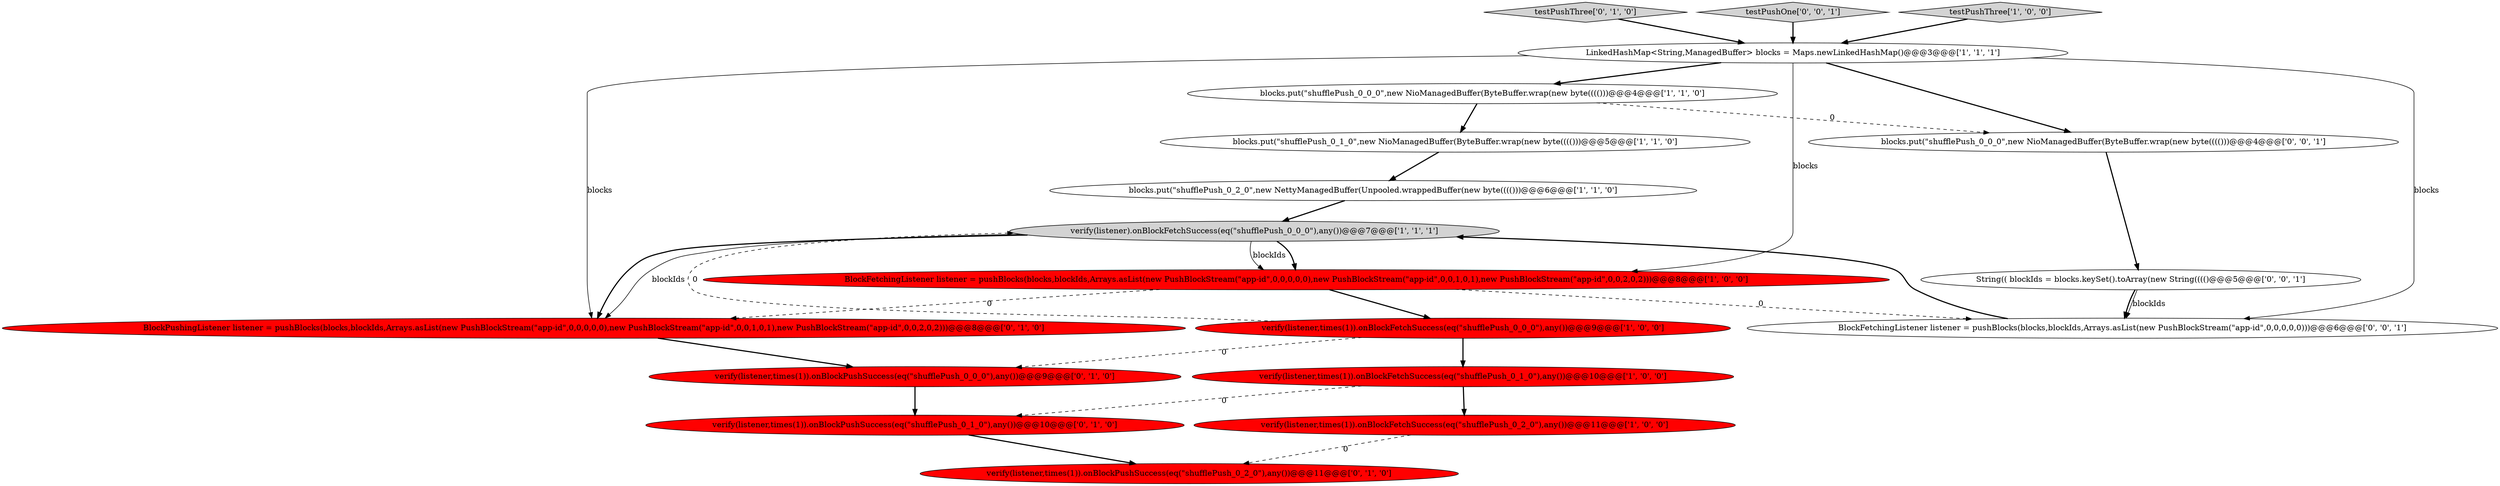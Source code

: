 digraph {
4 [style = filled, label = "blocks.put(\"shufflePush_0_1_0\",new NioManagedBuffer(ByteBuffer.wrap(new byte(((()))@@@5@@@['1', '1', '0']", fillcolor = white, shape = ellipse image = "AAA0AAABBB1BBB"];
6 [style = filled, label = "LinkedHashMap<String,ManagedBuffer> blocks = Maps.newLinkedHashMap()@@@3@@@['1', '1', '1']", fillcolor = white, shape = ellipse image = "AAA0AAABBB1BBB"];
12 [style = filled, label = "verify(listener,times(1)).onBlockPushSuccess(eq(\"shufflePush_0_0_0\"),any())@@@9@@@['0', '1', '0']", fillcolor = red, shape = ellipse image = "AAA1AAABBB2BBB"];
11 [style = filled, label = "verify(listener,times(1)).onBlockPushSuccess(eq(\"shufflePush_0_2_0\"),any())@@@11@@@['0', '1', '0']", fillcolor = red, shape = ellipse image = "AAA1AAABBB2BBB"];
17 [style = filled, label = "String(( blockIds = blocks.keySet().toArray(new String(((()@@@5@@@['0', '0', '1']", fillcolor = white, shape = ellipse image = "AAA0AAABBB3BBB"];
0 [style = filled, label = "verify(listener,times(1)).onBlockFetchSuccess(eq(\"shufflePush_0_0_0\"),any())@@@9@@@['1', '0', '0']", fillcolor = red, shape = ellipse image = "AAA1AAABBB1BBB"];
14 [style = filled, label = "testPushThree['0', '1', '0']", fillcolor = lightgray, shape = diamond image = "AAA0AAABBB2BBB"];
18 [style = filled, label = "BlockFetchingListener listener = pushBlocks(blocks,blockIds,Arrays.asList(new PushBlockStream(\"app-id\",0,0,0,0,0)))@@@6@@@['0', '0', '1']", fillcolor = white, shape = ellipse image = "AAA0AAABBB3BBB"];
3 [style = filled, label = "verify(listener,times(1)).onBlockFetchSuccess(eq(\"shufflePush_0_2_0\"),any())@@@11@@@['1', '0', '0']", fillcolor = red, shape = ellipse image = "AAA1AAABBB1BBB"];
10 [style = filled, label = "verify(listener,times(1)).onBlockPushSuccess(eq(\"shufflePush_0_1_0\"),any())@@@10@@@['0', '1', '0']", fillcolor = red, shape = ellipse image = "AAA1AAABBB2BBB"];
5 [style = filled, label = "verify(listener).onBlockFetchSuccess(eq(\"shufflePush_0_0_0\"),any())@@@7@@@['1', '1', '1']", fillcolor = lightgray, shape = ellipse image = "AAA0AAABBB1BBB"];
16 [style = filled, label = "testPushOne['0', '0', '1']", fillcolor = lightgray, shape = diamond image = "AAA0AAABBB3BBB"];
15 [style = filled, label = "blocks.put(\"shufflePush_0_0_0\",new NioManagedBuffer(ByteBuffer.wrap(new byte(((()))@@@4@@@['0', '0', '1']", fillcolor = white, shape = ellipse image = "AAA0AAABBB3BBB"];
8 [style = filled, label = "BlockFetchingListener listener = pushBlocks(blocks,blockIds,Arrays.asList(new PushBlockStream(\"app-id\",0,0,0,0,0),new PushBlockStream(\"app-id\",0,0,1,0,1),new PushBlockStream(\"app-id\",0,0,2,0,2)))@@@8@@@['1', '0', '0']", fillcolor = red, shape = ellipse image = "AAA1AAABBB1BBB"];
7 [style = filled, label = "blocks.put(\"shufflePush_0_0_0\",new NioManagedBuffer(ByteBuffer.wrap(new byte(((()))@@@4@@@['1', '1', '0']", fillcolor = white, shape = ellipse image = "AAA0AAABBB1BBB"];
2 [style = filled, label = "blocks.put(\"shufflePush_0_2_0\",new NettyManagedBuffer(Unpooled.wrappedBuffer(new byte(((()))@@@6@@@['1', '1', '0']", fillcolor = white, shape = ellipse image = "AAA0AAABBB1BBB"];
13 [style = filled, label = "BlockPushingListener listener = pushBlocks(blocks,blockIds,Arrays.asList(new PushBlockStream(\"app-id\",0,0,0,0,0),new PushBlockStream(\"app-id\",0,0,1,0,1),new PushBlockStream(\"app-id\",0,0,2,0,2)))@@@8@@@['0', '1', '0']", fillcolor = red, shape = ellipse image = "AAA1AAABBB2BBB"];
9 [style = filled, label = "testPushThree['1', '0', '0']", fillcolor = lightgray, shape = diamond image = "AAA0AAABBB1BBB"];
1 [style = filled, label = "verify(listener,times(1)).onBlockFetchSuccess(eq(\"shufflePush_0_1_0\"),any())@@@10@@@['1', '0', '0']", fillcolor = red, shape = ellipse image = "AAA1AAABBB1BBB"];
6->8 [style = solid, label="blocks"];
5->8 [style = bold, label=""];
5->13 [style = solid, label="blockIds"];
6->18 [style = solid, label="blocks"];
0->5 [style = dashed, label="0"];
5->8 [style = solid, label="blockIds"];
16->6 [style = bold, label=""];
1->3 [style = bold, label=""];
6->13 [style = solid, label="blocks"];
4->2 [style = bold, label=""];
7->4 [style = bold, label=""];
0->12 [style = dashed, label="0"];
1->10 [style = dashed, label="0"];
6->15 [style = bold, label=""];
9->6 [style = bold, label=""];
8->13 [style = dashed, label="0"];
8->0 [style = bold, label=""];
15->17 [style = bold, label=""];
12->10 [style = bold, label=""];
13->12 [style = bold, label=""];
0->1 [style = bold, label=""];
18->5 [style = bold, label=""];
5->13 [style = bold, label=""];
7->15 [style = dashed, label="0"];
8->18 [style = dashed, label="0"];
17->18 [style = solid, label="blockIds"];
6->7 [style = bold, label=""];
14->6 [style = bold, label=""];
17->18 [style = bold, label=""];
3->11 [style = dashed, label="0"];
2->5 [style = bold, label=""];
10->11 [style = bold, label=""];
}
